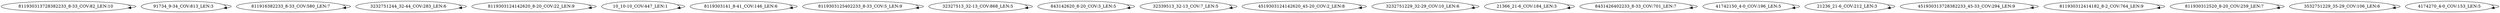 digraph G {
    "811930313728382233_8-33_COV:82_LEN:10" -> "811930313728382233_8-33_COV:82_LEN:10";
    "91734_9-34_COV:813_LEN:3" -> "91734_9-34_COV:813_LEN:3";
    "811916382233_8-33_COV:580_LEN:7" -> "811916382233_8-33_COV:580_LEN:7";
    "3232751244_32-44_COV:283_LEN:6" -> "3232751244_32-44_COV:283_LEN:6";
    "8119303124142620_8-20_COV:22_LEN:9" -> "8119303124142620_8-20_COV:22_LEN:9";
    "10_10-10_COV:447_LEN:1" -> "10_10-10_COV:447_LEN:1";
    "8119303141_8-41_COV:146_LEN:6" -> "8119303141_8-41_COV:146_LEN:6";
    "8119303125402233_8-33_COV:5_LEN:9" -> "8119303125402233_8-33_COV:5_LEN:9";
    "32327513_32-13_COV:868_LEN:5" -> "32327513_32-13_COV:868_LEN:5";
    "843142620_8-20_COV:3_LEN:5" -> "843142620_8-20_COV:3_LEN:5";
    "32339513_32-13_COV:7_LEN:5" -> "32339513_32-13_COV:7_LEN:5";
    "4519303124142620_45-20_COV:2_LEN:8" -> "4519303124142620_45-20_COV:2_LEN:8";
    "3232751229_32-29_COV:10_LEN:6" -> "3232751229_32-29_COV:10_LEN:6";
    "21366_21-6_COV:184_LEN:3" -> "21366_21-6_COV:184_LEN:3";
    "8431426402233_8-33_COV:701_LEN:7" -> "8431426402233_8-33_COV:701_LEN:7";
    "41742150_4-0_COV:196_LEN:5" -> "41742150_4-0_COV:196_LEN:5";
    "21236_21-6_COV:212_LEN:3" -> "21236_21-6_COV:212_LEN:3";
    "451930313728382233_45-33_COV:294_LEN:9" -> "451930313728382233_45-33_COV:294_LEN:9";
    "811930312414182_8-2_COV:764_LEN:9" -> "811930312414182_8-2_COV:764_LEN:9";
    "811930312520_8-20_COV:259_LEN:7" -> "811930312520_8-20_COV:259_LEN:7";
    "3532751229_35-29_COV:106_LEN:6" -> "3532751229_35-29_COV:106_LEN:6";
    "4174270_4-0_COV:153_LEN:5" -> "4174270_4-0_COV:153_LEN:5";
}
